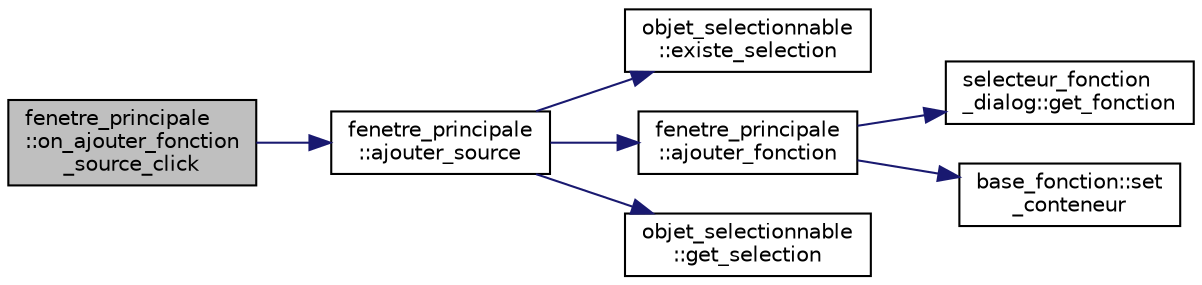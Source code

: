 digraph "fenetre_principale::on_ajouter_fonction_source_click"
{
  edge [fontname="Helvetica",fontsize="10",labelfontname="Helvetica",labelfontsize="10"];
  node [fontname="Helvetica",fontsize="10",shape=record];
  rankdir="LR";
  Node1101 [label="fenetre_principale\l::on_ajouter_fonction\l_source_click",height=0.2,width=0.4,color="black", fillcolor="grey75", style="filled", fontcolor="black"];
  Node1101 -> Node1102 [color="midnightblue",fontsize="10",style="solid",fontname="Helvetica"];
  Node1102 [label="fenetre_principale\l::ajouter_source",height=0.2,width=0.4,color="black", fillcolor="white", style="filled",URL="$classfenetre__principale.html#a37fea3c3c147a79b3d6524b076f0eddb",tooltip="Ajoute une source au projet courant. "];
  Node1102 -> Node1103 [color="midnightblue",fontsize="10",style="solid",fontname="Helvetica"];
  Node1103 [label="objet_selectionnable\l::existe_selection",height=0.2,width=0.4,color="black", fillcolor="white", style="filled",URL="$classobjet__selectionnable.html#ad3c9ec08e1036a463b6b82176d52364d"];
  Node1102 -> Node1104 [color="midnightblue",fontsize="10",style="solid",fontname="Helvetica"];
  Node1104 [label="fenetre_principale\l::ajouter_fonction",height=0.2,width=0.4,color="black", fillcolor="white", style="filled",URL="$classfenetre__principale.html#a0257f102b5827b67ca870579e062232e",tooltip="Ajoute une fonction dans un conteneur donné. "];
  Node1104 -> Node1105 [color="midnightblue",fontsize="10",style="solid",fontname="Helvetica"];
  Node1105 [label="selecteur_fonction\l_dialog::get_fonction",height=0.2,width=0.4,color="black", fillcolor="white", style="filled",URL="$classselecteur__fonction__dialog.html#a35a75e577db0e5ca0e9ac64b5202e176"];
  Node1104 -> Node1106 [color="midnightblue",fontsize="10",style="solid",fontname="Helvetica"];
  Node1106 [label="base_fonction::set\l_conteneur",height=0.2,width=0.4,color="black", fillcolor="white", style="filled",URL="$classbase__fonction.html#aa487a07ab1961bfbdf04ddd3c72b4d3c",tooltip="Initialise le conteneur de la fonction. "];
  Node1102 -> Node1107 [color="midnightblue",fontsize="10",style="solid",fontname="Helvetica"];
  Node1107 [label="objet_selectionnable\l::get_selection",height=0.2,width=0.4,color="black", fillcolor="white", style="filled",URL="$classobjet__selectionnable.html#ae6be76843c7b502410ec8d2c1fff88a3"];
}
